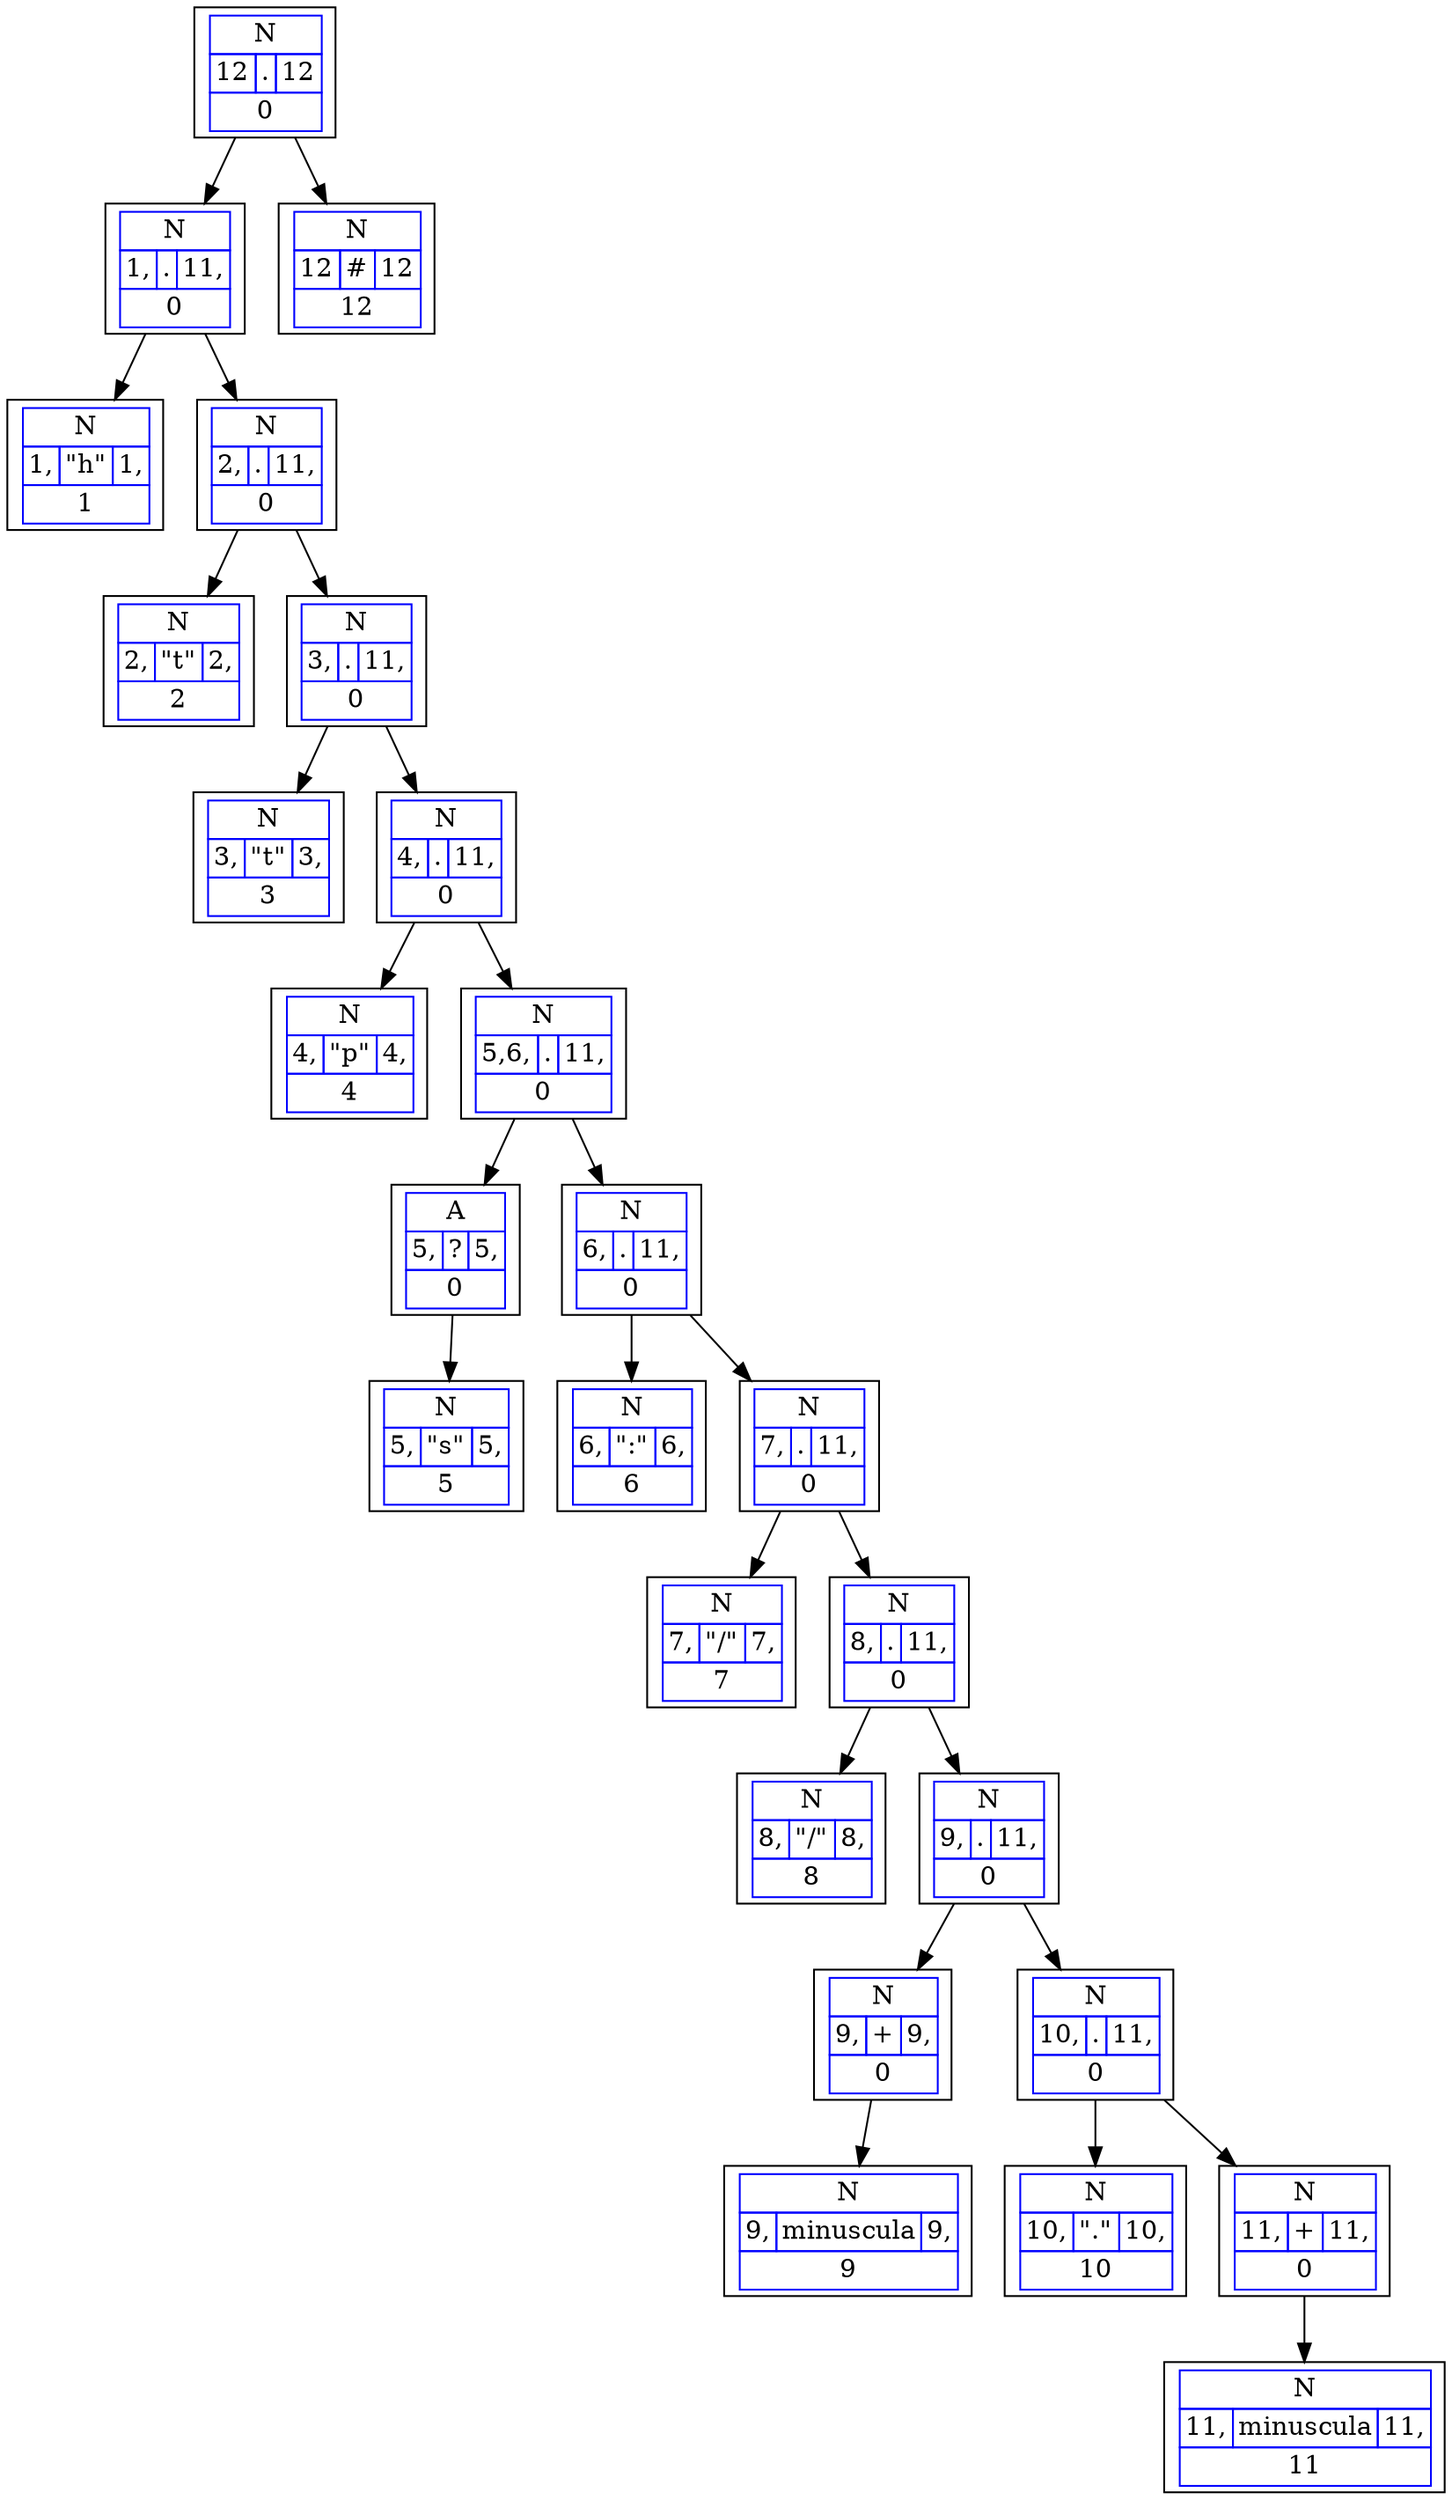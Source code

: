 digraph G{
rankdir=UD
node[shape=box]
concentrate=true
nodo71 [ label =< 
<table border='0' cellborder='1' color='blue' cellspacing='0'>
<tr><td colspan="3">N</td></tr>
<tr><td>12</td><td>.</td><td>12</td></tr>
<tr><td colspan="3">0</td></tr>
</table>
>];
nodo69 [ label =< 
<table border='0' cellborder='1' color='blue' cellspacing='0'>
<tr><td colspan="3">N</td></tr>
<tr><td>1,</td><td>.</td><td>11,</td></tr>
<tr><td colspan="3">0</td></tr>
</table>
>];
nodo46 [ label =< 
<table border='0' cellborder='1' color='blue' cellspacing='0'>
<tr><td colspan="3">N</td></tr>
<tr><td>1,</td><td>"h"</td><td>1,</td></tr>
<tr><td colspan="3">1</td></tr>
</table>
>];
nodo69->nodo46
nodo68 [ label =< 
<table border='0' cellborder='1' color='blue' cellspacing='0'>
<tr><td colspan="3">N</td></tr>
<tr><td>2,</td><td>.</td><td>11,</td></tr>
<tr><td colspan="3">0</td></tr>
</table>
>];
nodo47 [ label =< 
<table border='0' cellborder='1' color='blue' cellspacing='0'>
<tr><td colspan="3">N</td></tr>
<tr><td>2,</td><td>"t"</td><td>2,</td></tr>
<tr><td colspan="3">2</td></tr>
</table>
>];
nodo68->nodo47
nodo67 [ label =< 
<table border='0' cellborder='1' color='blue' cellspacing='0'>
<tr><td colspan="3">N</td></tr>
<tr><td>3,</td><td>.</td><td>11,</td></tr>
<tr><td colspan="3">0</td></tr>
</table>
>];
nodo48 [ label =< 
<table border='0' cellborder='1' color='blue' cellspacing='0'>
<tr><td colspan="3">N</td></tr>
<tr><td>3,</td><td>"t"</td><td>3,</td></tr>
<tr><td colspan="3">3</td></tr>
</table>
>];
nodo67->nodo48
nodo66 [ label =< 
<table border='0' cellborder='1' color='blue' cellspacing='0'>
<tr><td colspan="3">N</td></tr>
<tr><td>4,</td><td>.</td><td>11,</td></tr>
<tr><td colspan="3">0</td></tr>
</table>
>];
nodo49 [ label =< 
<table border='0' cellborder='1' color='blue' cellspacing='0'>
<tr><td colspan="3">N</td></tr>
<tr><td>4,</td><td>"p"</td><td>4,</td></tr>
<tr><td colspan="3">4</td></tr>
</table>
>];
nodo66->nodo49
nodo65 [ label =< 
<table border='0' cellborder='1' color='blue' cellspacing='0'>
<tr><td colspan="3">N</td></tr>
<tr><td>5,6,</td><td>.</td><td>11,</td></tr>
<tr><td colspan="3">0</td></tr>
</table>
>];
nodo51 [ label =< 
<table border='0' cellborder='1' color='blue' cellspacing='0'>
<tr><td colspan="3">A</td></tr>
<tr><td>5,</td><td>?</td><td>5,</td></tr>
<tr><td colspan="3">0</td></tr>
</table>
>];
nodo50 [ label =< 
<table border='0' cellborder='1' color='blue' cellspacing='0'>
<tr><td colspan="3">N</td></tr>
<tr><td>5,</td><td>"s"</td><td>5,</td></tr>
<tr><td colspan="3">5</td></tr>
</table>
>];
nodo51->nodo50
nodo65->nodo51
nodo64 [ label =< 
<table border='0' cellborder='1' color='blue' cellspacing='0'>
<tr><td colspan="3">N</td></tr>
<tr><td>6,</td><td>.</td><td>11,</td></tr>
<tr><td colspan="3">0</td></tr>
</table>
>];
nodo52 [ label =< 
<table border='0' cellborder='1' color='blue' cellspacing='0'>
<tr><td colspan="3">N</td></tr>
<tr><td>6,</td><td>":"</td><td>6,</td></tr>
<tr><td colspan="3">6</td></tr>
</table>
>];
nodo64->nodo52
nodo63 [ label =< 
<table border='0' cellborder='1' color='blue' cellspacing='0'>
<tr><td colspan="3">N</td></tr>
<tr><td>7,</td><td>.</td><td>11,</td></tr>
<tr><td colspan="3">0</td></tr>
</table>
>];
nodo53 [ label =< 
<table border='0' cellborder='1' color='blue' cellspacing='0'>
<tr><td colspan="3">N</td></tr>
<tr><td>7,</td><td>"/"</td><td>7,</td></tr>
<tr><td colspan="3">7</td></tr>
</table>
>];
nodo63->nodo53
nodo62 [ label =< 
<table border='0' cellborder='1' color='blue' cellspacing='0'>
<tr><td colspan="3">N</td></tr>
<tr><td>8,</td><td>.</td><td>11,</td></tr>
<tr><td colspan="3">0</td></tr>
</table>
>];
nodo54 [ label =< 
<table border='0' cellborder='1' color='blue' cellspacing='0'>
<tr><td colspan="3">N</td></tr>
<tr><td>8,</td><td>"/"</td><td>8,</td></tr>
<tr><td colspan="3">8</td></tr>
</table>
>];
nodo62->nodo54
nodo61 [ label =< 
<table border='0' cellborder='1' color='blue' cellspacing='0'>
<tr><td colspan="3">N</td></tr>
<tr><td>9,</td><td>.</td><td>11,</td></tr>
<tr><td colspan="3">0</td></tr>
</table>
>];
nodo56 [ label =< 
<table border='0' cellborder='1' color='blue' cellspacing='0'>
<tr><td colspan="3">N</td></tr>
<tr><td>9,</td><td>+</td><td>9,</td></tr>
<tr><td colspan="3">0</td></tr>
</table>
>];
nodo55 [ label =< 
<table border='0' cellborder='1' color='blue' cellspacing='0'>
<tr><td colspan="3">N</td></tr>
<tr><td>9,</td><td>minuscula</td><td>9,</td></tr>
<tr><td colspan="3">9</td></tr>
</table>
>];
nodo56->nodo55
nodo61->nodo56
nodo60 [ label =< 
<table border='0' cellborder='1' color='blue' cellspacing='0'>
<tr><td colspan="3">N</td></tr>
<tr><td>10,</td><td>.</td><td>11,</td></tr>
<tr><td colspan="3">0</td></tr>
</table>
>];
nodo57 [ label =< 
<table border='0' cellborder='1' color='blue' cellspacing='0'>
<tr><td colspan="3">N</td></tr>
<tr><td>10,</td><td>"."</td><td>10,</td></tr>
<tr><td colspan="3">10</td></tr>
</table>
>];
nodo60->nodo57
nodo59 [ label =< 
<table border='0' cellborder='1' color='blue' cellspacing='0'>
<tr><td colspan="3">N</td></tr>
<tr><td>11,</td><td>+</td><td>11,</td></tr>
<tr><td colspan="3">0</td></tr>
</table>
>];
nodo58 [ label =< 
<table border='0' cellborder='1' color='blue' cellspacing='0'>
<tr><td colspan="3">N</td></tr>
<tr><td>11,</td><td>minuscula</td><td>11,</td></tr>
<tr><td colspan="3">11</td></tr>
</table>
>];
nodo59->nodo58
nodo60->nodo59
nodo61->nodo60
nodo62->nodo61
nodo63->nodo62
nodo64->nodo63
nodo65->nodo64
nodo66->nodo65
nodo67->nodo66
nodo68->nodo67
nodo69->nodo68
nodo71->nodo69
nodo70 [ label =< 
<table border='0' cellborder='1' color='blue' cellspacing='0'>
<tr><td colspan="3">N</td></tr>
<tr><td>12</td><td>#</td><td>12</td></tr>
<tr><td colspan="3">12</td></tr>
</table>
>];
nodo71->nodo70

}
